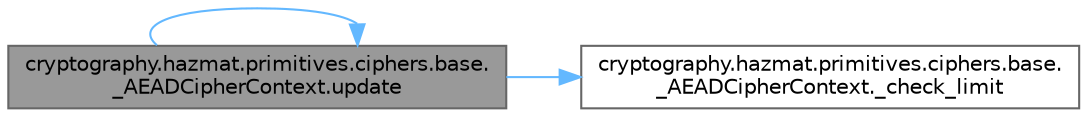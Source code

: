 digraph "cryptography.hazmat.primitives.ciphers.base._AEADCipherContext.update"
{
 // LATEX_PDF_SIZE
  bgcolor="transparent";
  edge [fontname=Helvetica,fontsize=10,labelfontname=Helvetica,labelfontsize=10];
  node [fontname=Helvetica,fontsize=10,shape=box,height=0.2,width=0.4];
  rankdir="LR";
  Node1 [id="Node000001",label="cryptography.hazmat.primitives.ciphers.base.\l_AEADCipherContext.update",height=0.2,width=0.4,color="gray40", fillcolor="grey60", style="filled", fontcolor="black",tooltip=" "];
  Node1 -> Node2 [id="edge1_Node000001_Node000002",color="steelblue1",style="solid",tooltip=" "];
  Node2 [id="Node000002",label="cryptography.hazmat.primitives.ciphers.base.\l_AEADCipherContext._check_limit",height=0.2,width=0.4,color="grey40", fillcolor="white", style="filled",URL="$classcryptography_1_1hazmat_1_1primitives_1_1ciphers_1_1base_1_1___a_e_a_d_cipher_context.html#a179d61fd4ecab619d41720f2b12fa68e",tooltip=" "];
  Node1 -> Node1 [id="edge2_Node000001_Node000001",color="steelblue1",style="solid",tooltip=" "];
}
